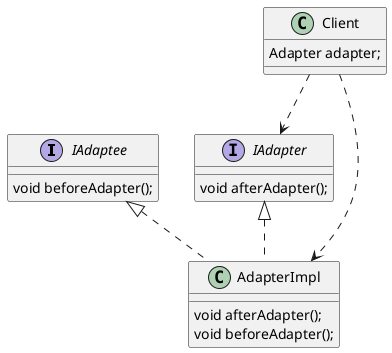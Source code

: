@startuml
'https://plantuml.com/sequence-diagram

Interface IAdaptee{
    void beforeAdapter();
}
Interface IAdapter{
    void afterAdapter();
}
class AdapterImpl implements IAdapter,IAdaptee{
    void afterAdapter();
    void beforeAdapter();
}

class Client{
    Adapter adapter;
}


Client ..> AdapterImpl
Client ..> IAdapter
@enduml